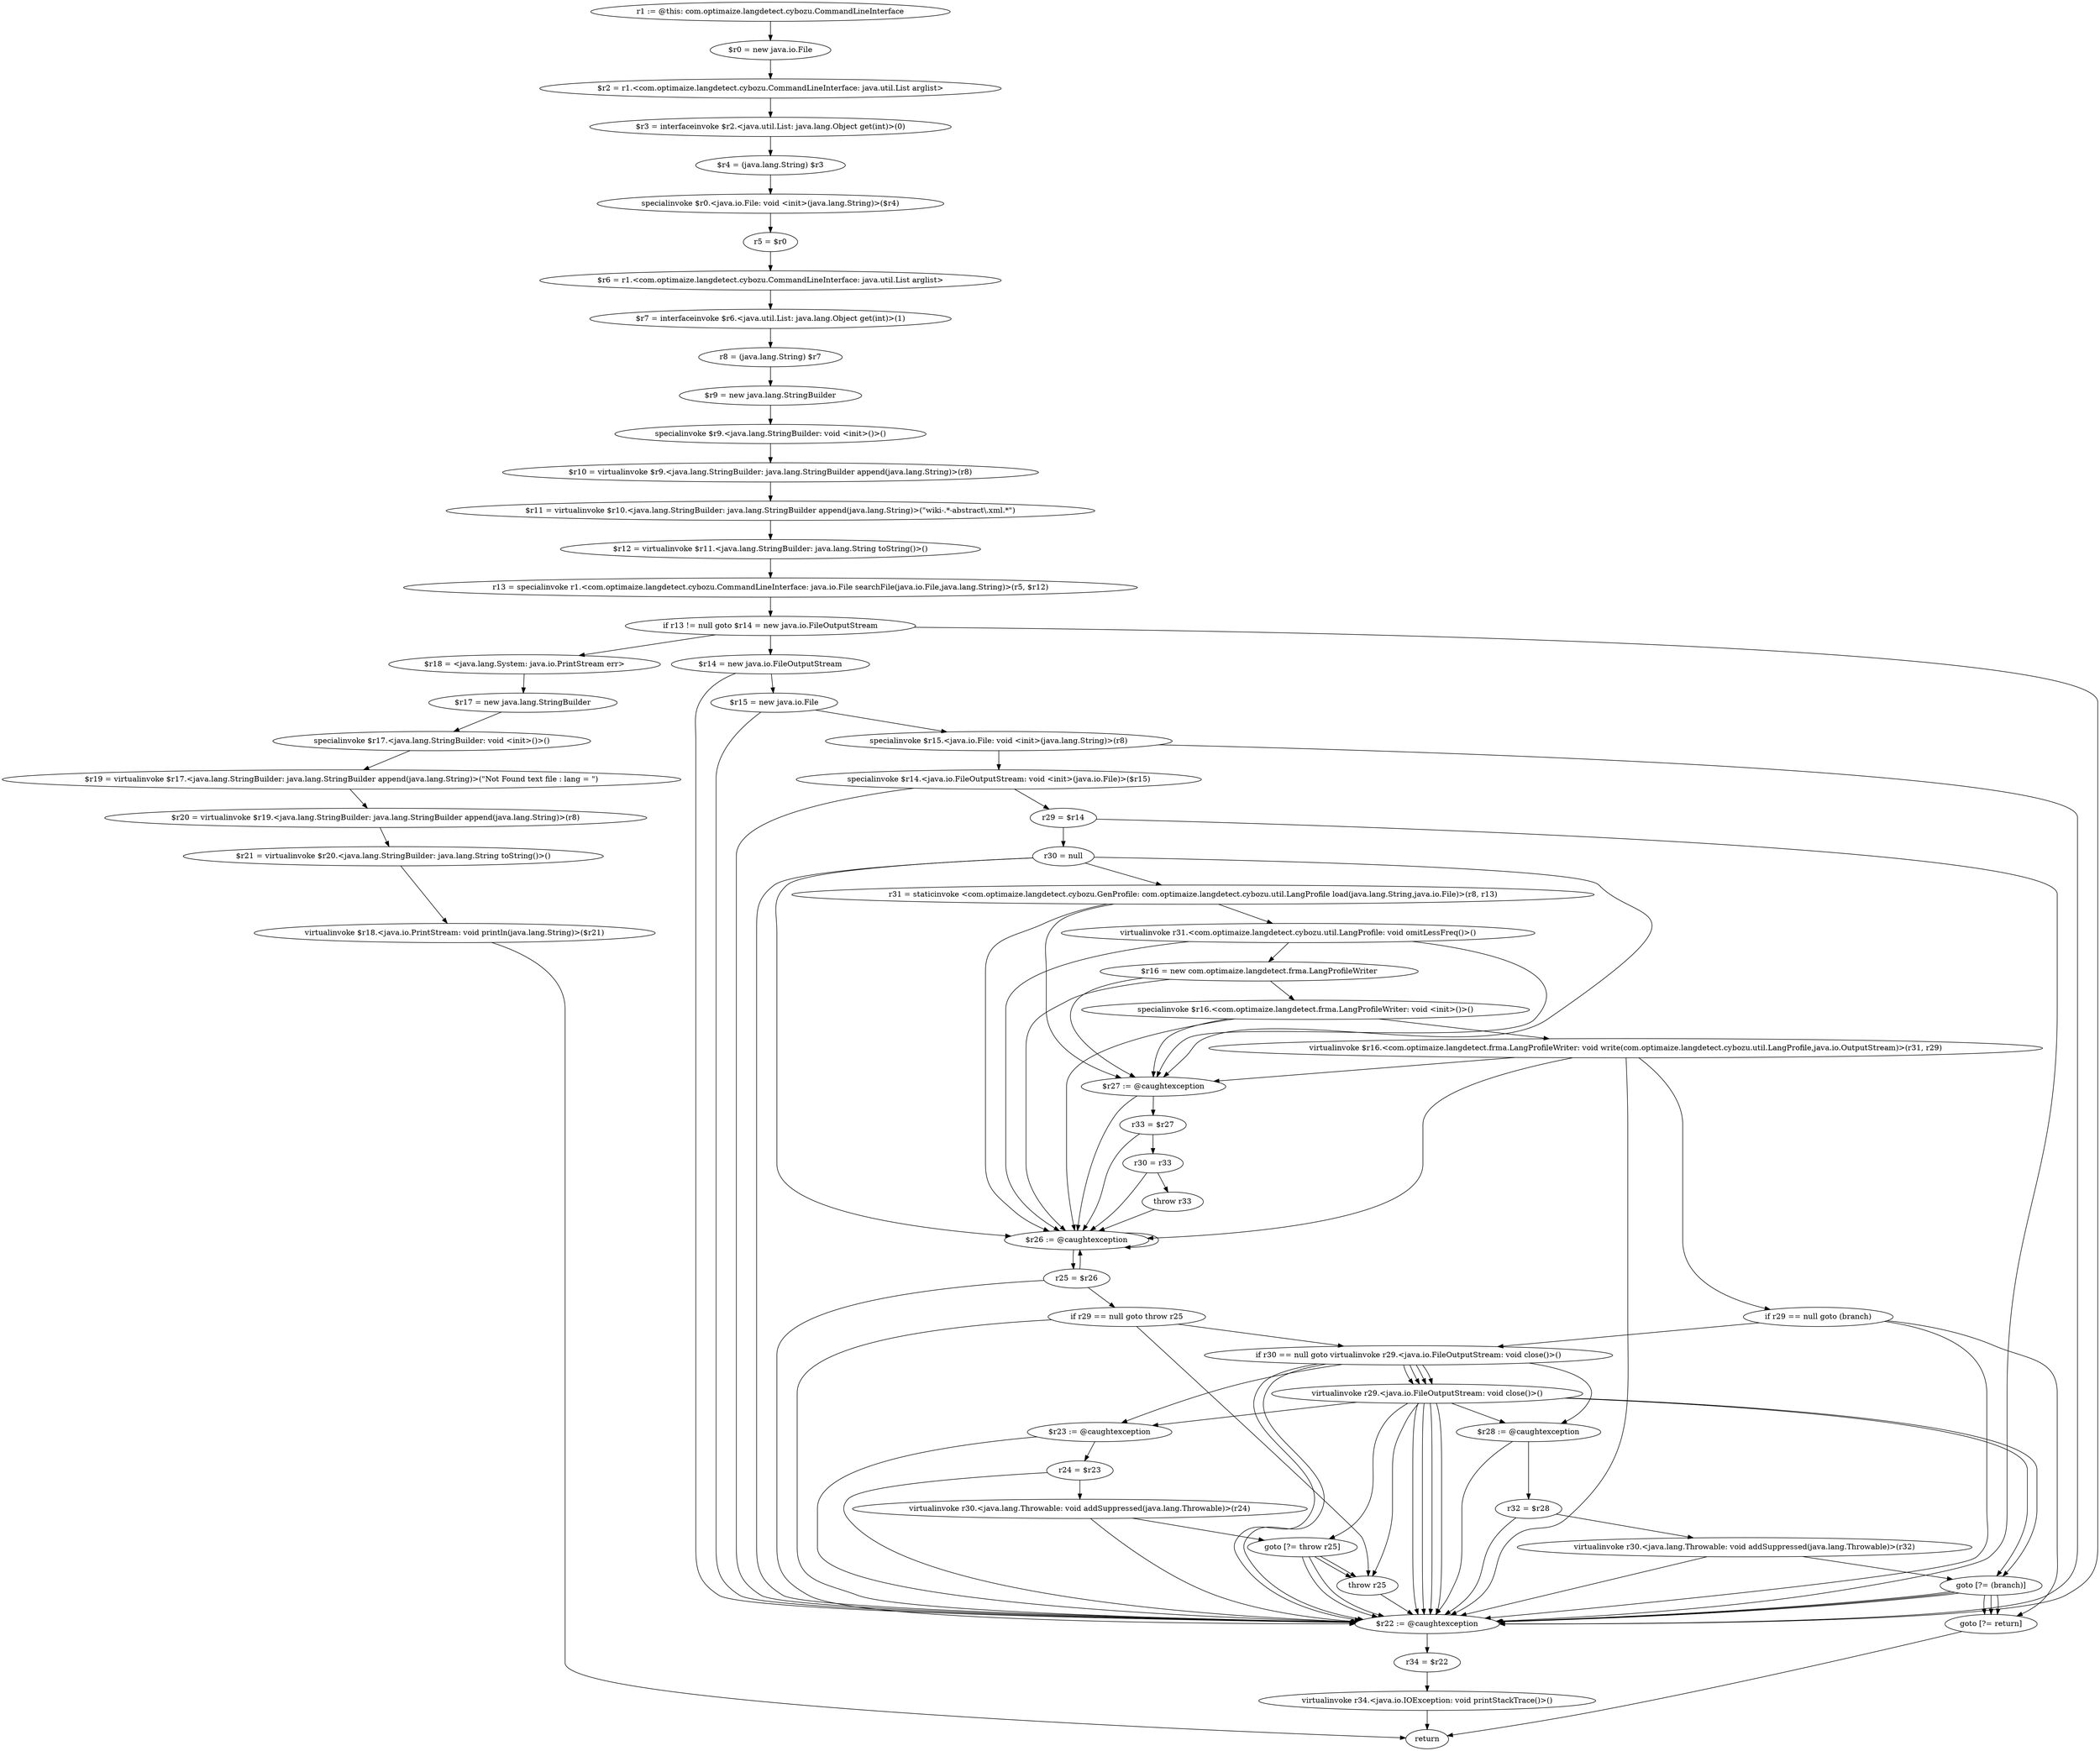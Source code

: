 digraph "unitGraph" {
    "r1 := @this: com.optimaize.langdetect.cybozu.CommandLineInterface"
    "$r0 = new java.io.File"
    "$r2 = r1.<com.optimaize.langdetect.cybozu.CommandLineInterface: java.util.List arglist>"
    "$r3 = interfaceinvoke $r2.<java.util.List: java.lang.Object get(int)>(0)"
    "$r4 = (java.lang.String) $r3"
    "specialinvoke $r0.<java.io.File: void <init>(java.lang.String)>($r4)"
    "r5 = $r0"
    "$r6 = r1.<com.optimaize.langdetect.cybozu.CommandLineInterface: java.util.List arglist>"
    "$r7 = interfaceinvoke $r6.<java.util.List: java.lang.Object get(int)>(1)"
    "r8 = (java.lang.String) $r7"
    "$r9 = new java.lang.StringBuilder"
    "specialinvoke $r9.<java.lang.StringBuilder: void <init>()>()"
    "$r10 = virtualinvoke $r9.<java.lang.StringBuilder: java.lang.StringBuilder append(java.lang.String)>(r8)"
    "$r11 = virtualinvoke $r10.<java.lang.StringBuilder: java.lang.StringBuilder append(java.lang.String)>(\"wiki-.*-abstract\\.xml.*\")"
    "$r12 = virtualinvoke $r11.<java.lang.StringBuilder: java.lang.String toString()>()"
    "r13 = specialinvoke r1.<com.optimaize.langdetect.cybozu.CommandLineInterface: java.io.File searchFile(java.io.File,java.lang.String)>(r5, $r12)"
    "if r13 != null goto $r14 = new java.io.FileOutputStream"
    "$r18 = <java.lang.System: java.io.PrintStream err>"
    "$r17 = new java.lang.StringBuilder"
    "specialinvoke $r17.<java.lang.StringBuilder: void <init>()>()"
    "$r19 = virtualinvoke $r17.<java.lang.StringBuilder: java.lang.StringBuilder append(java.lang.String)>(\"Not Found text file : lang = \")"
    "$r20 = virtualinvoke $r19.<java.lang.StringBuilder: java.lang.StringBuilder append(java.lang.String)>(r8)"
    "$r21 = virtualinvoke $r20.<java.lang.StringBuilder: java.lang.String toString()>()"
    "virtualinvoke $r18.<java.io.PrintStream: void println(java.lang.String)>($r21)"
    "return"
    "$r14 = new java.io.FileOutputStream"
    "$r15 = new java.io.File"
    "specialinvoke $r15.<java.io.File: void <init>(java.lang.String)>(r8)"
    "specialinvoke $r14.<java.io.FileOutputStream: void <init>(java.io.File)>($r15)"
    "r29 = $r14"
    "r30 = null"
    "r31 = staticinvoke <com.optimaize.langdetect.cybozu.GenProfile: com.optimaize.langdetect.cybozu.util.LangProfile load(java.lang.String,java.io.File)>(r8, r13)"
    "virtualinvoke r31.<com.optimaize.langdetect.cybozu.util.LangProfile: void omitLessFreq()>()"
    "$r16 = new com.optimaize.langdetect.frma.LangProfileWriter"
    "specialinvoke $r16.<com.optimaize.langdetect.frma.LangProfileWriter: void <init>()>()"
    "virtualinvoke $r16.<com.optimaize.langdetect.frma.LangProfileWriter: void write(com.optimaize.langdetect.cybozu.util.LangProfile,java.io.OutputStream)>(r31, r29)"
    "if r29 == null goto (branch)"
    "if r30 == null goto virtualinvoke r29.<java.io.FileOutputStream: void close()>()"
    "virtualinvoke r29.<java.io.FileOutputStream: void close()>()"
    "goto [?= (branch)]"
    "$r28 := @caughtexception"
    "r32 = $r28"
    "virtualinvoke r30.<java.lang.Throwable: void addSuppressed(java.lang.Throwable)>(r32)"
    "$r27 := @caughtexception"
    "r33 = $r27"
    "r30 = r33"
    "throw r33"
    "$r26 := @caughtexception"
    "r25 = $r26"
    "if r29 == null goto throw r25"
    "goto [?= throw r25]"
    "$r23 := @caughtexception"
    "r24 = $r23"
    "virtualinvoke r30.<java.lang.Throwable: void addSuppressed(java.lang.Throwable)>(r24)"
    "throw r25"
    "goto [?= return]"
    "$r22 := @caughtexception"
    "r34 = $r22"
    "virtualinvoke r34.<java.io.IOException: void printStackTrace()>()"
    "r1 := @this: com.optimaize.langdetect.cybozu.CommandLineInterface"->"$r0 = new java.io.File";
    "$r0 = new java.io.File"->"$r2 = r1.<com.optimaize.langdetect.cybozu.CommandLineInterface: java.util.List arglist>";
    "$r2 = r1.<com.optimaize.langdetect.cybozu.CommandLineInterface: java.util.List arglist>"->"$r3 = interfaceinvoke $r2.<java.util.List: java.lang.Object get(int)>(0)";
    "$r3 = interfaceinvoke $r2.<java.util.List: java.lang.Object get(int)>(0)"->"$r4 = (java.lang.String) $r3";
    "$r4 = (java.lang.String) $r3"->"specialinvoke $r0.<java.io.File: void <init>(java.lang.String)>($r4)";
    "specialinvoke $r0.<java.io.File: void <init>(java.lang.String)>($r4)"->"r5 = $r0";
    "r5 = $r0"->"$r6 = r1.<com.optimaize.langdetect.cybozu.CommandLineInterface: java.util.List arglist>";
    "$r6 = r1.<com.optimaize.langdetect.cybozu.CommandLineInterface: java.util.List arglist>"->"$r7 = interfaceinvoke $r6.<java.util.List: java.lang.Object get(int)>(1)";
    "$r7 = interfaceinvoke $r6.<java.util.List: java.lang.Object get(int)>(1)"->"r8 = (java.lang.String) $r7";
    "r8 = (java.lang.String) $r7"->"$r9 = new java.lang.StringBuilder";
    "$r9 = new java.lang.StringBuilder"->"specialinvoke $r9.<java.lang.StringBuilder: void <init>()>()";
    "specialinvoke $r9.<java.lang.StringBuilder: void <init>()>()"->"$r10 = virtualinvoke $r9.<java.lang.StringBuilder: java.lang.StringBuilder append(java.lang.String)>(r8)";
    "$r10 = virtualinvoke $r9.<java.lang.StringBuilder: java.lang.StringBuilder append(java.lang.String)>(r8)"->"$r11 = virtualinvoke $r10.<java.lang.StringBuilder: java.lang.StringBuilder append(java.lang.String)>(\"wiki-.*-abstract\\.xml.*\")";
    "$r11 = virtualinvoke $r10.<java.lang.StringBuilder: java.lang.StringBuilder append(java.lang.String)>(\"wiki-.*-abstract\\.xml.*\")"->"$r12 = virtualinvoke $r11.<java.lang.StringBuilder: java.lang.String toString()>()";
    "$r12 = virtualinvoke $r11.<java.lang.StringBuilder: java.lang.String toString()>()"->"r13 = specialinvoke r1.<com.optimaize.langdetect.cybozu.CommandLineInterface: java.io.File searchFile(java.io.File,java.lang.String)>(r5, $r12)";
    "r13 = specialinvoke r1.<com.optimaize.langdetect.cybozu.CommandLineInterface: java.io.File searchFile(java.io.File,java.lang.String)>(r5, $r12)"->"if r13 != null goto $r14 = new java.io.FileOutputStream";
    "if r13 != null goto $r14 = new java.io.FileOutputStream"->"$r18 = <java.lang.System: java.io.PrintStream err>";
    "if r13 != null goto $r14 = new java.io.FileOutputStream"->"$r14 = new java.io.FileOutputStream";
    "if r13 != null goto $r14 = new java.io.FileOutputStream"->"$r22 := @caughtexception";
    "$r18 = <java.lang.System: java.io.PrintStream err>"->"$r17 = new java.lang.StringBuilder";
    "$r17 = new java.lang.StringBuilder"->"specialinvoke $r17.<java.lang.StringBuilder: void <init>()>()";
    "specialinvoke $r17.<java.lang.StringBuilder: void <init>()>()"->"$r19 = virtualinvoke $r17.<java.lang.StringBuilder: java.lang.StringBuilder append(java.lang.String)>(\"Not Found text file : lang = \")";
    "$r19 = virtualinvoke $r17.<java.lang.StringBuilder: java.lang.StringBuilder append(java.lang.String)>(\"Not Found text file : lang = \")"->"$r20 = virtualinvoke $r19.<java.lang.StringBuilder: java.lang.StringBuilder append(java.lang.String)>(r8)";
    "$r20 = virtualinvoke $r19.<java.lang.StringBuilder: java.lang.StringBuilder append(java.lang.String)>(r8)"->"$r21 = virtualinvoke $r20.<java.lang.StringBuilder: java.lang.String toString()>()";
    "$r21 = virtualinvoke $r20.<java.lang.StringBuilder: java.lang.String toString()>()"->"virtualinvoke $r18.<java.io.PrintStream: void println(java.lang.String)>($r21)";
    "virtualinvoke $r18.<java.io.PrintStream: void println(java.lang.String)>($r21)"->"return";
    "$r14 = new java.io.FileOutputStream"->"$r15 = new java.io.File";
    "$r14 = new java.io.FileOutputStream"->"$r22 := @caughtexception";
    "$r15 = new java.io.File"->"specialinvoke $r15.<java.io.File: void <init>(java.lang.String)>(r8)";
    "$r15 = new java.io.File"->"$r22 := @caughtexception";
    "specialinvoke $r15.<java.io.File: void <init>(java.lang.String)>(r8)"->"specialinvoke $r14.<java.io.FileOutputStream: void <init>(java.io.File)>($r15)";
    "specialinvoke $r15.<java.io.File: void <init>(java.lang.String)>(r8)"->"$r22 := @caughtexception";
    "specialinvoke $r14.<java.io.FileOutputStream: void <init>(java.io.File)>($r15)"->"r29 = $r14";
    "specialinvoke $r14.<java.io.FileOutputStream: void <init>(java.io.File)>($r15)"->"$r22 := @caughtexception";
    "r29 = $r14"->"r30 = null";
    "r29 = $r14"->"$r22 := @caughtexception";
    "r30 = null"->"$r27 := @caughtexception";
    "r30 = null"->"$r22 := @caughtexception";
    "r30 = null"->"$r26 := @caughtexception";
    "r30 = null"->"r31 = staticinvoke <com.optimaize.langdetect.cybozu.GenProfile: com.optimaize.langdetect.cybozu.util.LangProfile load(java.lang.String,java.io.File)>(r8, r13)";
    "r31 = staticinvoke <com.optimaize.langdetect.cybozu.GenProfile: com.optimaize.langdetect.cybozu.util.LangProfile load(java.lang.String,java.io.File)>(r8, r13)"->"$r27 := @caughtexception";
    "r31 = staticinvoke <com.optimaize.langdetect.cybozu.GenProfile: com.optimaize.langdetect.cybozu.util.LangProfile load(java.lang.String,java.io.File)>(r8, r13)"->"$r26 := @caughtexception";
    "r31 = staticinvoke <com.optimaize.langdetect.cybozu.GenProfile: com.optimaize.langdetect.cybozu.util.LangProfile load(java.lang.String,java.io.File)>(r8, r13)"->"virtualinvoke r31.<com.optimaize.langdetect.cybozu.util.LangProfile: void omitLessFreq()>()";
    "virtualinvoke r31.<com.optimaize.langdetect.cybozu.util.LangProfile: void omitLessFreq()>()"->"$r27 := @caughtexception";
    "virtualinvoke r31.<com.optimaize.langdetect.cybozu.util.LangProfile: void omitLessFreq()>()"->"$r26 := @caughtexception";
    "virtualinvoke r31.<com.optimaize.langdetect.cybozu.util.LangProfile: void omitLessFreq()>()"->"$r16 = new com.optimaize.langdetect.frma.LangProfileWriter";
    "$r16 = new com.optimaize.langdetect.frma.LangProfileWriter"->"$r27 := @caughtexception";
    "$r16 = new com.optimaize.langdetect.frma.LangProfileWriter"->"$r26 := @caughtexception";
    "$r16 = new com.optimaize.langdetect.frma.LangProfileWriter"->"specialinvoke $r16.<com.optimaize.langdetect.frma.LangProfileWriter: void <init>()>()";
    "specialinvoke $r16.<com.optimaize.langdetect.frma.LangProfileWriter: void <init>()>()"->"$r27 := @caughtexception";
    "specialinvoke $r16.<com.optimaize.langdetect.frma.LangProfileWriter: void <init>()>()"->"$r26 := @caughtexception";
    "specialinvoke $r16.<com.optimaize.langdetect.frma.LangProfileWriter: void <init>()>()"->"virtualinvoke $r16.<com.optimaize.langdetect.frma.LangProfileWriter: void write(com.optimaize.langdetect.cybozu.util.LangProfile,java.io.OutputStream)>(r31, r29)";
    "virtualinvoke $r16.<com.optimaize.langdetect.frma.LangProfileWriter: void write(com.optimaize.langdetect.cybozu.util.LangProfile,java.io.OutputStream)>(r31, r29)"->"$r27 := @caughtexception";
    "virtualinvoke $r16.<com.optimaize.langdetect.frma.LangProfileWriter: void write(com.optimaize.langdetect.cybozu.util.LangProfile,java.io.OutputStream)>(r31, r29)"->"$r22 := @caughtexception";
    "virtualinvoke $r16.<com.optimaize.langdetect.frma.LangProfileWriter: void write(com.optimaize.langdetect.cybozu.util.LangProfile,java.io.OutputStream)>(r31, r29)"->"$r26 := @caughtexception";
    "virtualinvoke $r16.<com.optimaize.langdetect.frma.LangProfileWriter: void write(com.optimaize.langdetect.cybozu.util.LangProfile,java.io.OutputStream)>(r31, r29)"->"if r29 == null goto (branch)";
    "if r29 == null goto (branch)"->"if r30 == null goto virtualinvoke r29.<java.io.FileOutputStream: void close()>()";
    "if r29 == null goto (branch)"->"goto [?= return]";
    "if r29 == null goto (branch)"->"$r22 := @caughtexception";
    "if r30 == null goto virtualinvoke r29.<java.io.FileOutputStream: void close()>()"->"virtualinvoke r29.<java.io.FileOutputStream: void close()>()";
    "if r30 == null goto virtualinvoke r29.<java.io.FileOutputStream: void close()>()"->"virtualinvoke r29.<java.io.FileOutputStream: void close()>()";
    "if r30 == null goto virtualinvoke r29.<java.io.FileOutputStream: void close()>()"->"$r28 := @caughtexception";
    "if r30 == null goto virtualinvoke r29.<java.io.FileOutputStream: void close()>()"->"$r22 := @caughtexception";
    "virtualinvoke r29.<java.io.FileOutputStream: void close()>()"->"$r28 := @caughtexception";
    "virtualinvoke r29.<java.io.FileOutputStream: void close()>()"->"$r22 := @caughtexception";
    "virtualinvoke r29.<java.io.FileOutputStream: void close()>()"->"goto [?= (branch)]";
    "goto [?= (branch)]"->"goto [?= return]";
    "goto [?= (branch)]"->"$r22 := @caughtexception";
    "$r28 := @caughtexception"->"r32 = $r28";
    "$r28 := @caughtexception"->"$r22 := @caughtexception";
    "r32 = $r28"->"virtualinvoke r30.<java.lang.Throwable: void addSuppressed(java.lang.Throwable)>(r32)";
    "r32 = $r28"->"$r22 := @caughtexception";
    "virtualinvoke r30.<java.lang.Throwable: void addSuppressed(java.lang.Throwable)>(r32)"->"goto [?= (branch)]";
    "virtualinvoke r30.<java.lang.Throwable: void addSuppressed(java.lang.Throwable)>(r32)"->"$r22 := @caughtexception";
    "goto [?= (branch)]"->"goto [?= return]";
    "goto [?= (branch)]"->"$r22 := @caughtexception";
    "virtualinvoke r29.<java.io.FileOutputStream: void close()>()"->"goto [?= (branch)]";
    "virtualinvoke r29.<java.io.FileOutputStream: void close()>()"->"$r22 := @caughtexception";
    "goto [?= (branch)]"->"goto [?= return]";
    "goto [?= (branch)]"->"$r22 := @caughtexception";
    "$r27 := @caughtexception"->"r33 = $r27";
    "$r27 := @caughtexception"->"$r26 := @caughtexception";
    "r33 = $r27"->"r30 = r33";
    "r33 = $r27"->"$r26 := @caughtexception";
    "r30 = r33"->"throw r33";
    "r30 = r33"->"$r26 := @caughtexception";
    "throw r33"->"$r26 := @caughtexception";
    "$r26 := @caughtexception"->"r25 = $r26";
    "$r26 := @caughtexception"->"$r26 := @caughtexception";
    "r25 = $r26"->"$r26 := @caughtexception";
    "r25 = $r26"->"$r22 := @caughtexception";
    "r25 = $r26"->"if r29 == null goto throw r25";
    "if r29 == null goto throw r25"->"if r30 == null goto virtualinvoke r29.<java.io.FileOutputStream: void close()>()";
    "if r29 == null goto throw r25"->"throw r25";
    "if r29 == null goto throw r25"->"$r22 := @caughtexception";
    "if r30 == null goto virtualinvoke r29.<java.io.FileOutputStream: void close()>()"->"virtualinvoke r29.<java.io.FileOutputStream: void close()>()";
    "if r30 == null goto virtualinvoke r29.<java.io.FileOutputStream: void close()>()"->"virtualinvoke r29.<java.io.FileOutputStream: void close()>()";
    "if r30 == null goto virtualinvoke r29.<java.io.FileOutputStream: void close()>()"->"$r23 := @caughtexception";
    "if r30 == null goto virtualinvoke r29.<java.io.FileOutputStream: void close()>()"->"$r22 := @caughtexception";
    "virtualinvoke r29.<java.io.FileOutputStream: void close()>()"->"$r23 := @caughtexception";
    "virtualinvoke r29.<java.io.FileOutputStream: void close()>()"->"$r22 := @caughtexception";
    "virtualinvoke r29.<java.io.FileOutputStream: void close()>()"->"goto [?= throw r25]";
    "goto [?= throw r25]"->"throw r25";
    "goto [?= throw r25]"->"$r22 := @caughtexception";
    "$r23 := @caughtexception"->"r24 = $r23";
    "$r23 := @caughtexception"->"$r22 := @caughtexception";
    "r24 = $r23"->"virtualinvoke r30.<java.lang.Throwable: void addSuppressed(java.lang.Throwable)>(r24)";
    "r24 = $r23"->"$r22 := @caughtexception";
    "virtualinvoke r30.<java.lang.Throwable: void addSuppressed(java.lang.Throwable)>(r24)"->"goto [?= throw r25]";
    "virtualinvoke r30.<java.lang.Throwable: void addSuppressed(java.lang.Throwable)>(r24)"->"$r22 := @caughtexception";
    "goto [?= throw r25]"->"throw r25";
    "goto [?= throw r25]"->"$r22 := @caughtexception";
    "virtualinvoke r29.<java.io.FileOutputStream: void close()>()"->"throw r25";
    "virtualinvoke r29.<java.io.FileOutputStream: void close()>()"->"$r22 := @caughtexception";
    "throw r25"->"$r22 := @caughtexception";
    "goto [?= return]"->"return";
    "$r22 := @caughtexception"->"r34 = $r22";
    "r34 = $r22"->"virtualinvoke r34.<java.io.IOException: void printStackTrace()>()";
    "virtualinvoke r34.<java.io.IOException: void printStackTrace()>()"->"return";
}
